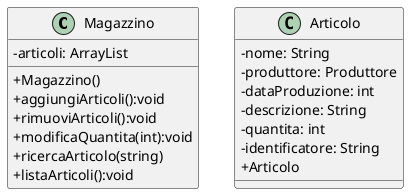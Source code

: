 @startuml
skinparam classAttributeIconSize 0
class Magazzino {
 -articoli: ArrayList
 +Magazzino()
 +aggiungiArticoli():void
 +rimuoviArticoli():void
 +modificaQuantita(int):void
 +ricercaArticolo(string)
 +listaArticoli():void
}

class Articolo {
 -nome: String
 -produttore: Produttore
 -dataProduzione: int
 -descrizione: String
 -quantita: int
 -identificatore: String
 +Articolo
}
@enduml